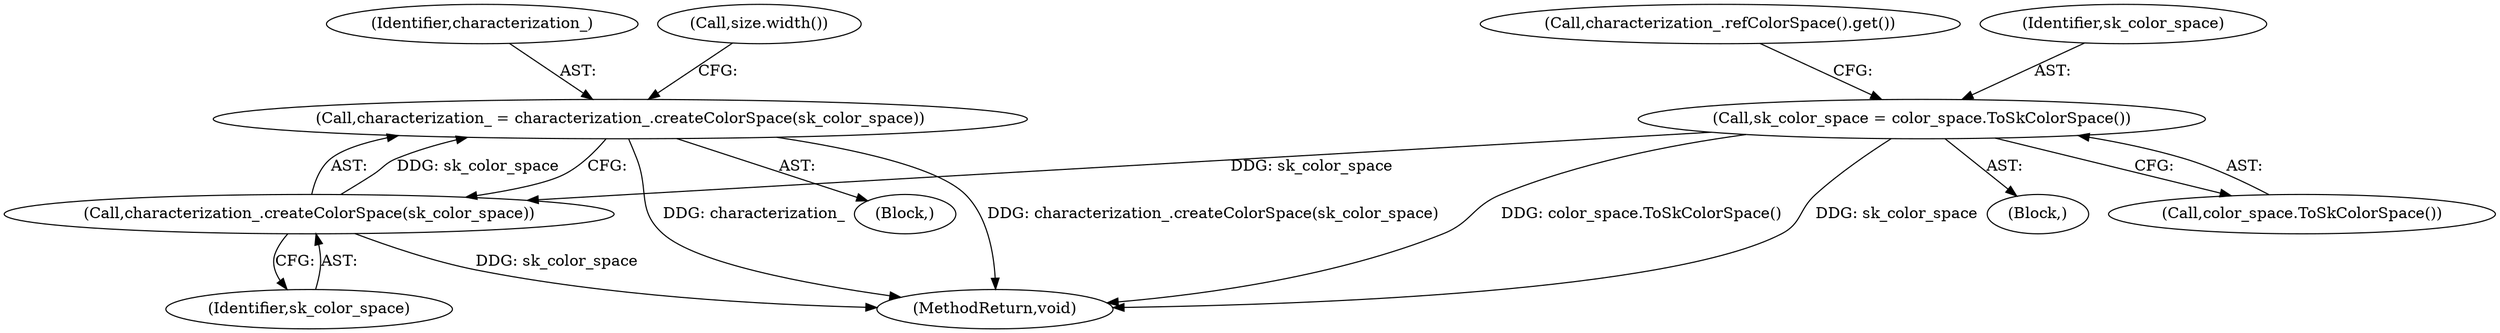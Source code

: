 digraph "0_Chrome_41f5b55ab27da6890af96f2f8f0f6dd5bc6cc93c@API" {
"1000132" [label="(Call,characterization_ = characterization_.createColorSpace(sk_color_space))"];
"1000134" [label="(Call,characterization_.createColorSpace(sk_color_space))"];
"1000123" [label="(Call,sk_color_space = color_space.ToSkColorSpace())"];
"1000134" [label="(Call,characterization_.createColorSpace(sk_color_space))"];
"1000135" [label="(Identifier,sk_color_space)"];
"1000131" [label="(Block,)"];
"1000183" [label="(MethodReturn,void)"];
"1000121" [label="(Block,)"];
"1000133" [label="(Identifier,characterization_)"];
"1000139" [label="(Call,size.width())"];
"1000129" [label="(Call,characterization_.refColorSpace().get())"];
"1000125" [label="(Call,color_space.ToSkColorSpace())"];
"1000123" [label="(Call,sk_color_space = color_space.ToSkColorSpace())"];
"1000124" [label="(Identifier,sk_color_space)"];
"1000132" [label="(Call,characterization_ = characterization_.createColorSpace(sk_color_space))"];
"1000132" -> "1000131"  [label="AST: "];
"1000132" -> "1000134"  [label="CFG: "];
"1000133" -> "1000132"  [label="AST: "];
"1000134" -> "1000132"  [label="AST: "];
"1000139" -> "1000132"  [label="CFG: "];
"1000132" -> "1000183"  [label="DDG: characterization_.createColorSpace(sk_color_space)"];
"1000132" -> "1000183"  [label="DDG: characterization_"];
"1000134" -> "1000132"  [label="DDG: sk_color_space"];
"1000134" -> "1000135"  [label="CFG: "];
"1000135" -> "1000134"  [label="AST: "];
"1000134" -> "1000183"  [label="DDG: sk_color_space"];
"1000123" -> "1000134"  [label="DDG: sk_color_space"];
"1000123" -> "1000121"  [label="AST: "];
"1000123" -> "1000125"  [label="CFG: "];
"1000124" -> "1000123"  [label="AST: "];
"1000125" -> "1000123"  [label="AST: "];
"1000129" -> "1000123"  [label="CFG: "];
"1000123" -> "1000183"  [label="DDG: color_space.ToSkColorSpace()"];
"1000123" -> "1000183"  [label="DDG: sk_color_space"];
}
